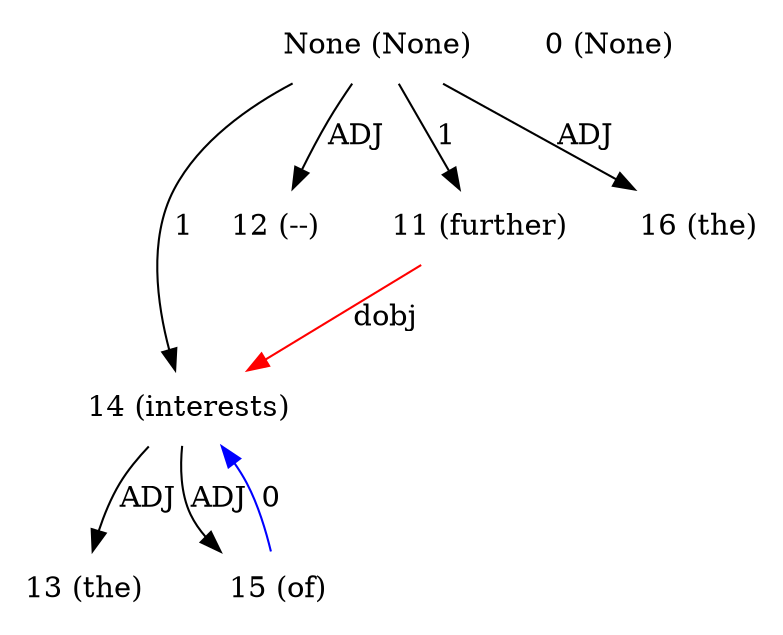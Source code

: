 digraph G{
edge [dir=forward]
node [shape=plaintext]

None [label="None (None)"]
None -> 14 [label="1"]
None [label="None (None)"]
None -> 12 [label="ADJ"]
None [label="None (None)"]
None -> 11 [label="1"]
None [label="None (None)"]
None -> 16 [label="ADJ"]
0 [label="0 (None)"]
11 [label="11 (further)"]
12 [label="12 (--)"]
13 [label="13 (the)"]
14 [label="14 (interests)"]
14 -> 13 [label="ADJ"]
14 -> 15 [label="ADJ"]
11 -> 14 [label="dobj", color="red"]
15 [label="15 (of)"]
15 -> 14 [label="0", color="blue"]
16 [label="16 (the)"]
}
